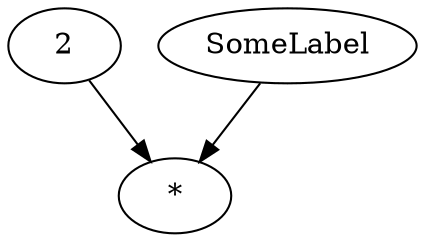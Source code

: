 digraph BayesianNetwork {
<91> -> <92>
<90> -> <92>
90[label="SomeLabel"]
91[label="2"]
92[label="*"]
}